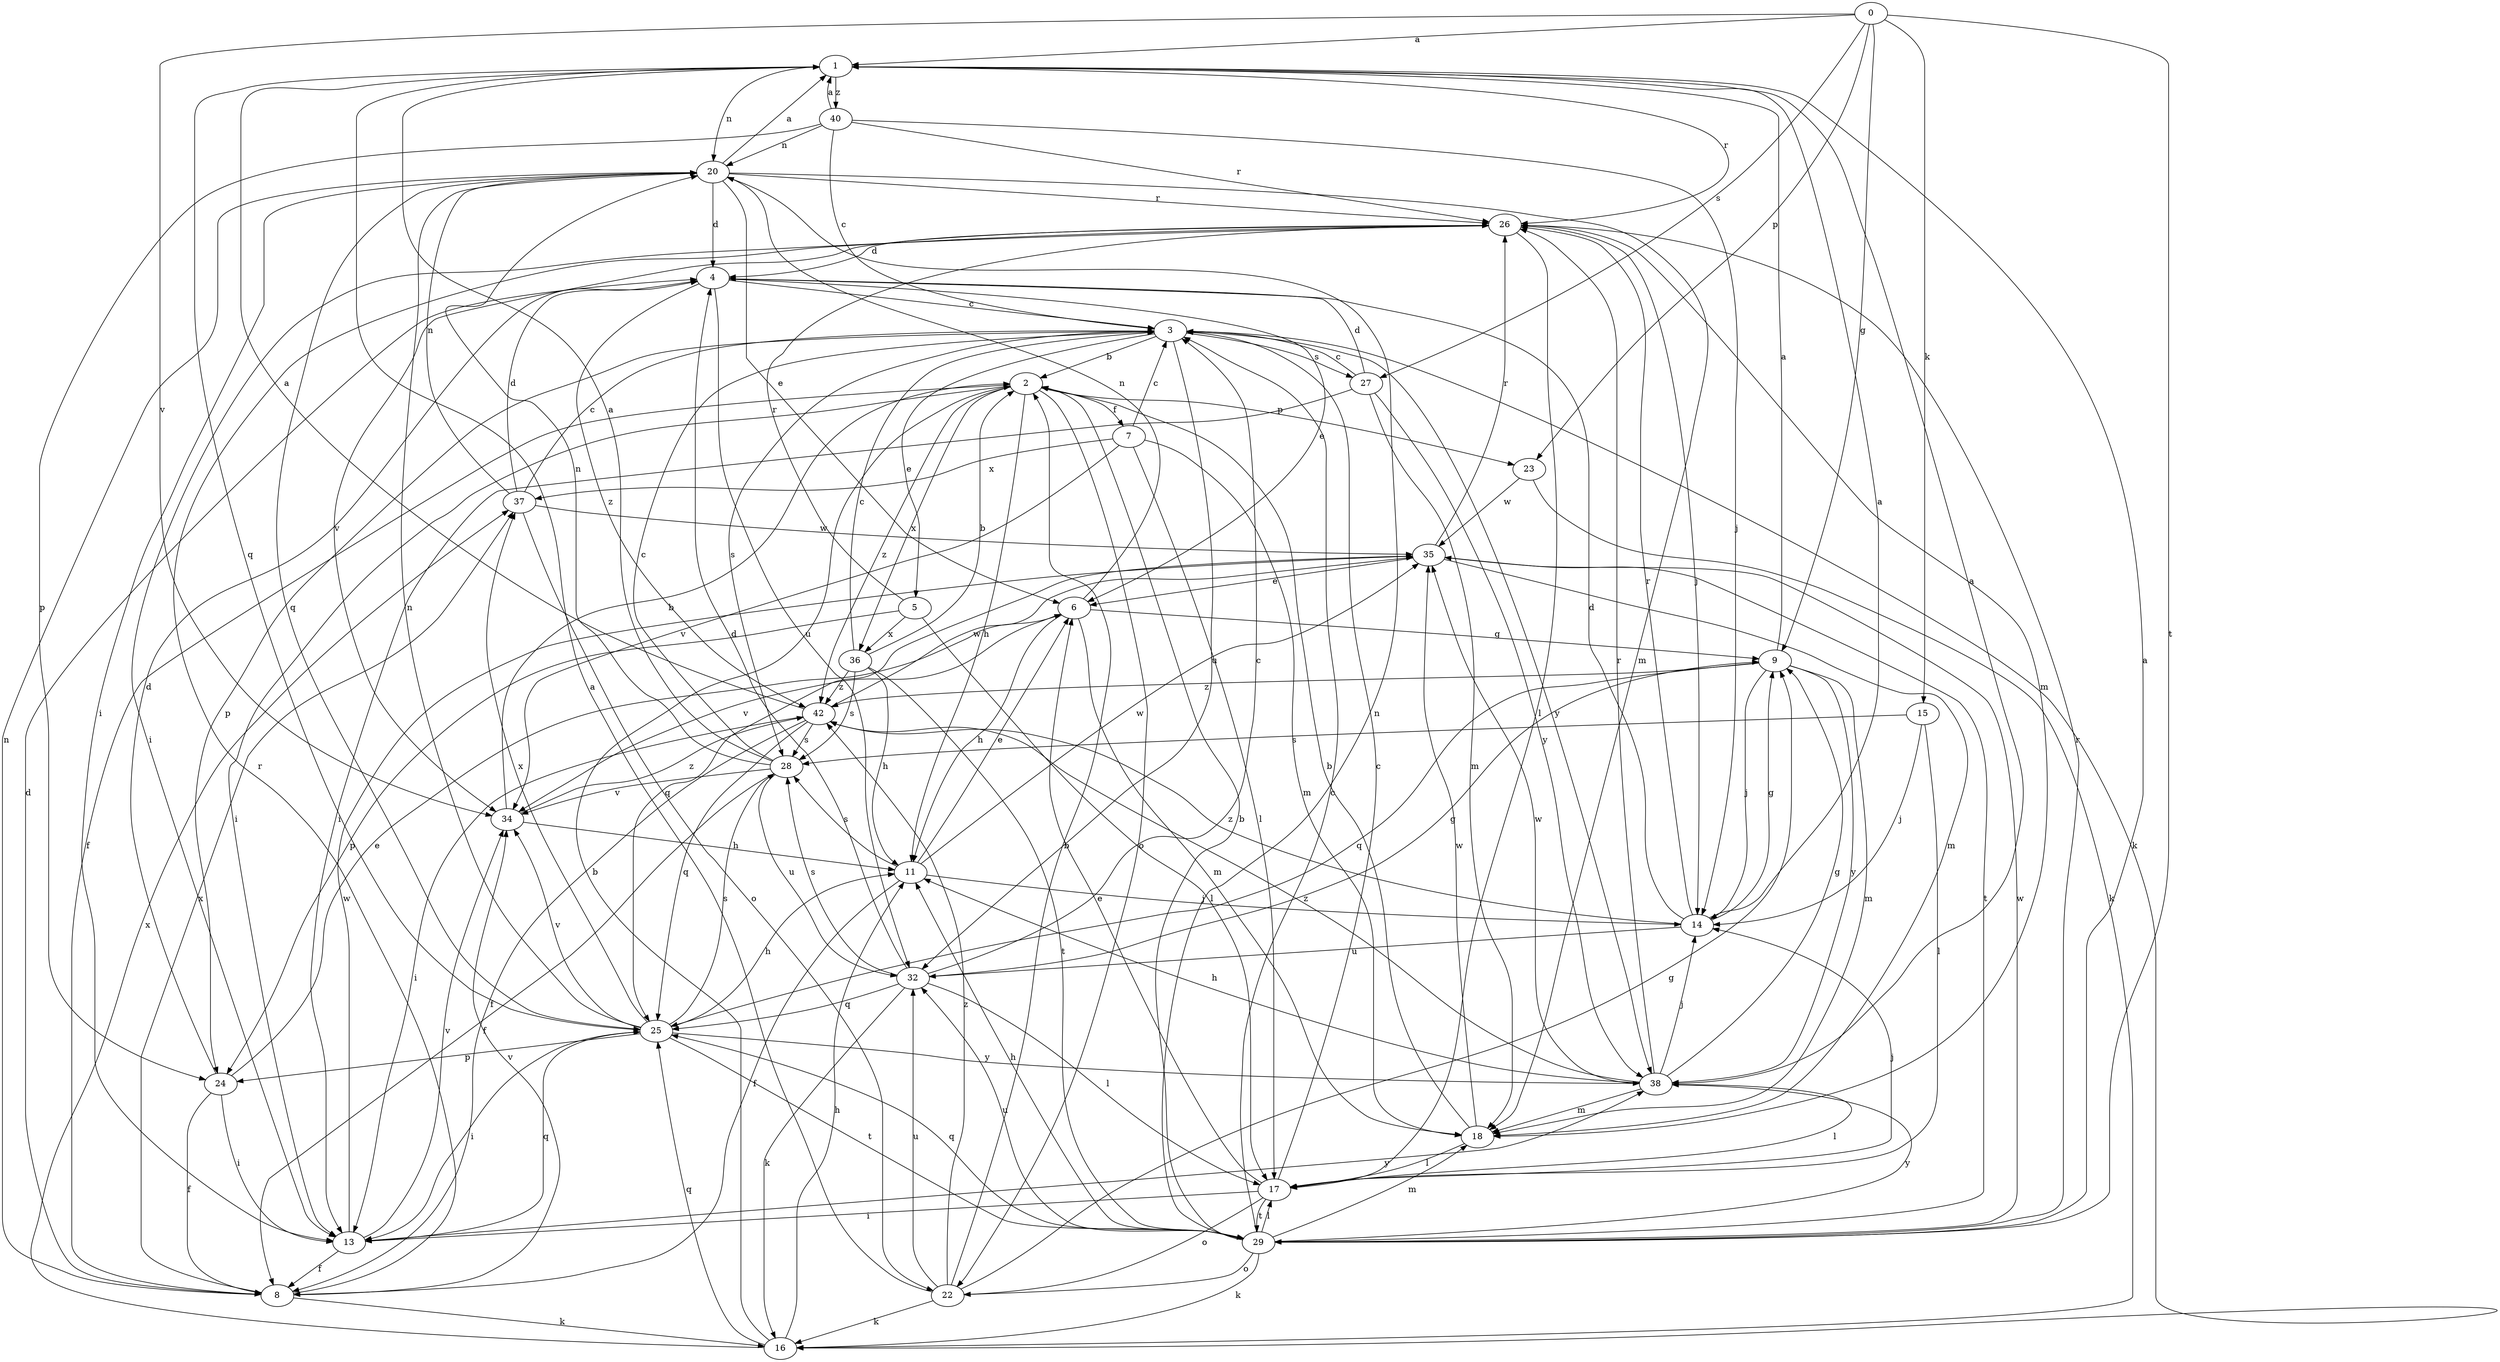 strict digraph  {
0;
1;
2;
3;
4;
5;
6;
7;
8;
9;
11;
13;
14;
15;
16;
17;
18;
20;
22;
23;
24;
25;
26;
27;
28;
29;
32;
34;
35;
36;
37;
38;
40;
42;
0 -> 1  [label=a];
0 -> 9  [label=g];
0 -> 15  [label=k];
0 -> 23  [label=p];
0 -> 27  [label=s];
0 -> 29  [label=t];
0 -> 34  [label=v];
1 -> 20  [label=n];
1 -> 25  [label=q];
1 -> 26  [label=r];
1 -> 40  [label=z];
2 -> 7  [label=f];
2 -> 8  [label=f];
2 -> 11  [label=h];
2 -> 13  [label=i];
2 -> 22  [label=o];
2 -> 23  [label=p];
2 -> 36  [label=x];
2 -> 42  [label=z];
3 -> 2  [label=b];
3 -> 5  [label=e];
3 -> 16  [label=k];
3 -> 24  [label=p];
3 -> 27  [label=s];
3 -> 28  [label=s];
3 -> 32  [label=u];
3 -> 38  [label=y];
4 -> 3  [label=c];
4 -> 6  [label=e];
4 -> 32  [label=u];
4 -> 42  [label=z];
5 -> 17  [label=l];
5 -> 24  [label=p];
5 -> 26  [label=r];
5 -> 36  [label=x];
6 -> 9  [label=g];
6 -> 11  [label=h];
6 -> 18  [label=m];
6 -> 20  [label=n];
6 -> 34  [label=v];
7 -> 3  [label=c];
7 -> 17  [label=l];
7 -> 18  [label=m];
7 -> 34  [label=v];
7 -> 37  [label=x];
8 -> 4  [label=d];
8 -> 16  [label=k];
8 -> 20  [label=n];
8 -> 26  [label=r];
8 -> 34  [label=v];
8 -> 37  [label=x];
9 -> 1  [label=a];
9 -> 14  [label=j];
9 -> 18  [label=m];
9 -> 25  [label=q];
9 -> 38  [label=y];
9 -> 42  [label=z];
11 -> 6  [label=e];
11 -> 8  [label=f];
11 -> 14  [label=j];
11 -> 28  [label=s];
11 -> 35  [label=w];
13 -> 8  [label=f];
13 -> 25  [label=q];
13 -> 34  [label=v];
13 -> 35  [label=w];
13 -> 38  [label=y];
14 -> 1  [label=a];
14 -> 4  [label=d];
14 -> 9  [label=g];
14 -> 26  [label=r];
14 -> 32  [label=u];
14 -> 42  [label=z];
15 -> 14  [label=j];
15 -> 17  [label=l];
15 -> 28  [label=s];
16 -> 2  [label=b];
16 -> 11  [label=h];
16 -> 25  [label=q];
16 -> 37  [label=x];
17 -> 3  [label=c];
17 -> 6  [label=e];
17 -> 13  [label=i];
17 -> 14  [label=j];
17 -> 22  [label=o];
17 -> 29  [label=t];
18 -> 2  [label=b];
18 -> 17  [label=l];
18 -> 35  [label=w];
20 -> 1  [label=a];
20 -> 4  [label=d];
20 -> 6  [label=e];
20 -> 13  [label=i];
20 -> 18  [label=m];
20 -> 25  [label=q];
20 -> 26  [label=r];
22 -> 1  [label=a];
22 -> 2  [label=b];
22 -> 9  [label=g];
22 -> 16  [label=k];
22 -> 32  [label=u];
22 -> 42  [label=z];
23 -> 16  [label=k];
23 -> 35  [label=w];
24 -> 4  [label=d];
24 -> 6  [label=e];
24 -> 8  [label=f];
24 -> 13  [label=i];
25 -> 11  [label=h];
25 -> 13  [label=i];
25 -> 20  [label=n];
25 -> 24  [label=p];
25 -> 28  [label=s];
25 -> 29  [label=t];
25 -> 34  [label=v];
25 -> 37  [label=x];
25 -> 38  [label=y];
26 -> 4  [label=d];
26 -> 13  [label=i];
26 -> 14  [label=j];
26 -> 17  [label=l];
26 -> 18  [label=m];
26 -> 34  [label=v];
27 -> 3  [label=c];
27 -> 4  [label=d];
27 -> 13  [label=i];
27 -> 18  [label=m];
27 -> 38  [label=y];
28 -> 1  [label=a];
28 -> 3  [label=c];
28 -> 8  [label=f];
28 -> 20  [label=n];
28 -> 32  [label=u];
28 -> 34  [label=v];
29 -> 1  [label=a];
29 -> 2  [label=b];
29 -> 3  [label=c];
29 -> 11  [label=h];
29 -> 16  [label=k];
29 -> 17  [label=l];
29 -> 18  [label=m];
29 -> 20  [label=n];
29 -> 22  [label=o];
29 -> 25  [label=q];
29 -> 26  [label=r];
29 -> 32  [label=u];
29 -> 35  [label=w];
29 -> 38  [label=y];
32 -> 3  [label=c];
32 -> 4  [label=d];
32 -> 9  [label=g];
32 -> 16  [label=k];
32 -> 17  [label=l];
32 -> 25  [label=q];
32 -> 28  [label=s];
34 -> 2  [label=b];
34 -> 11  [label=h];
34 -> 42  [label=z];
35 -> 6  [label=e];
35 -> 18  [label=m];
35 -> 25  [label=q];
35 -> 26  [label=r];
35 -> 29  [label=t];
36 -> 2  [label=b];
36 -> 3  [label=c];
36 -> 11  [label=h];
36 -> 28  [label=s];
36 -> 29  [label=t];
36 -> 42  [label=z];
37 -> 3  [label=c];
37 -> 4  [label=d];
37 -> 20  [label=n];
37 -> 22  [label=o];
37 -> 35  [label=w];
38 -> 1  [label=a];
38 -> 9  [label=g];
38 -> 11  [label=h];
38 -> 14  [label=j];
38 -> 17  [label=l];
38 -> 18  [label=m];
38 -> 26  [label=r];
38 -> 35  [label=w];
38 -> 42  [label=z];
40 -> 1  [label=a];
40 -> 3  [label=c];
40 -> 14  [label=j];
40 -> 20  [label=n];
40 -> 24  [label=p];
40 -> 26  [label=r];
42 -> 1  [label=a];
42 -> 8  [label=f];
42 -> 13  [label=i];
42 -> 25  [label=q];
42 -> 28  [label=s];
42 -> 35  [label=w];
}
